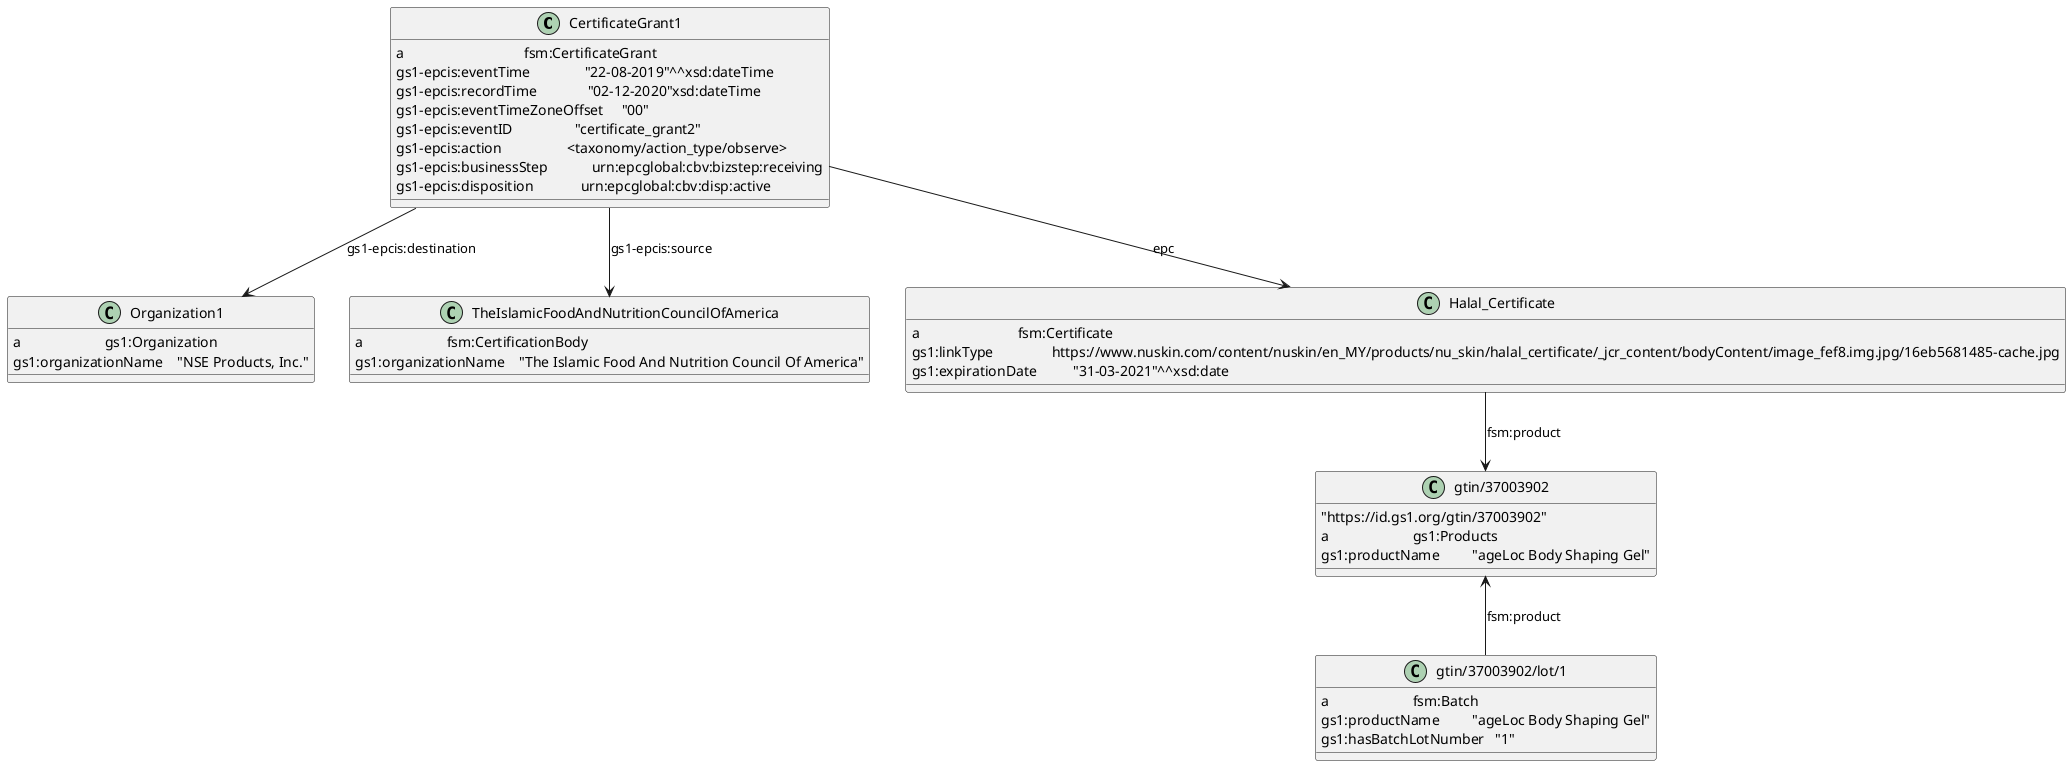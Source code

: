 @startuml
class CertificateGrant1 {
    a                                 fsm:CertificateGrant
    gs1-epcis:eventTime               "22-08-2019"^^xsd:dateTime
    gs1-epcis:recordTime              "02-12-2020"xsd:dateTime
    gs1-epcis:eventTimeZoneOffset     "00"
    gs1-epcis:eventID                 "certificate_grant2"
    gs1-epcis:action                  <taxonomy/action_type/observe>
    gs1-epcis:businessStep            urn:epcglobal:cbv:bizstep:receiving
    gs1-epcis:disposition             urn:epcglobal:cbv:disp:active 
}

class Organization1 {
    a                       gs1:Organization
    gs1:organizationName    "NSE Products, Inc."
}


class TheIslamicFoodAndNutritionCouncilOfAmerica {
    a                       fsm:CertificationBody
    gs1:organizationName    "The Islamic Food And Nutrition Council Of America"
}

class Halal_Certificate {
    a                           fsm:Certificate
    gs1:linkType                https://www.nuskin.com/content/nuskin/en_MY/products/nu_skin/halal_certificate/_jcr_content/bodyContent/image_fef8.img.jpg/16eb5681485-cache.jpg 
    gs1:expirationDate          "31-03-2021"^^xsd:date
}

class gtin/37003902 {
    "https://id.gs1.org/gtin/37003902"
    a                       gs1:Products
    gs1:productName         "ageLoc Body Shaping Gel"
}

class gtin/37003902/lot/1 {
    a                       fsm:Batch
    gs1:productName         "ageLoc Body Shaping Gel"
    gs1:hasBatchLotNumber   "1"
}

CertificateGrant1 --> Organization1 : gs1-epcis:destination
CertificateGrant1 --> TheIslamicFoodAndNutritionCouncilOfAmerica : gs1-epcis:source
CertificateGrant1 --> Halal_Certificate : epc
Halal_Certificate --> "gtin/37003902" : fsm:product
"gtin/37003902/lot/1" -up-> "gtin/37003902" : fsm:product

@enduml